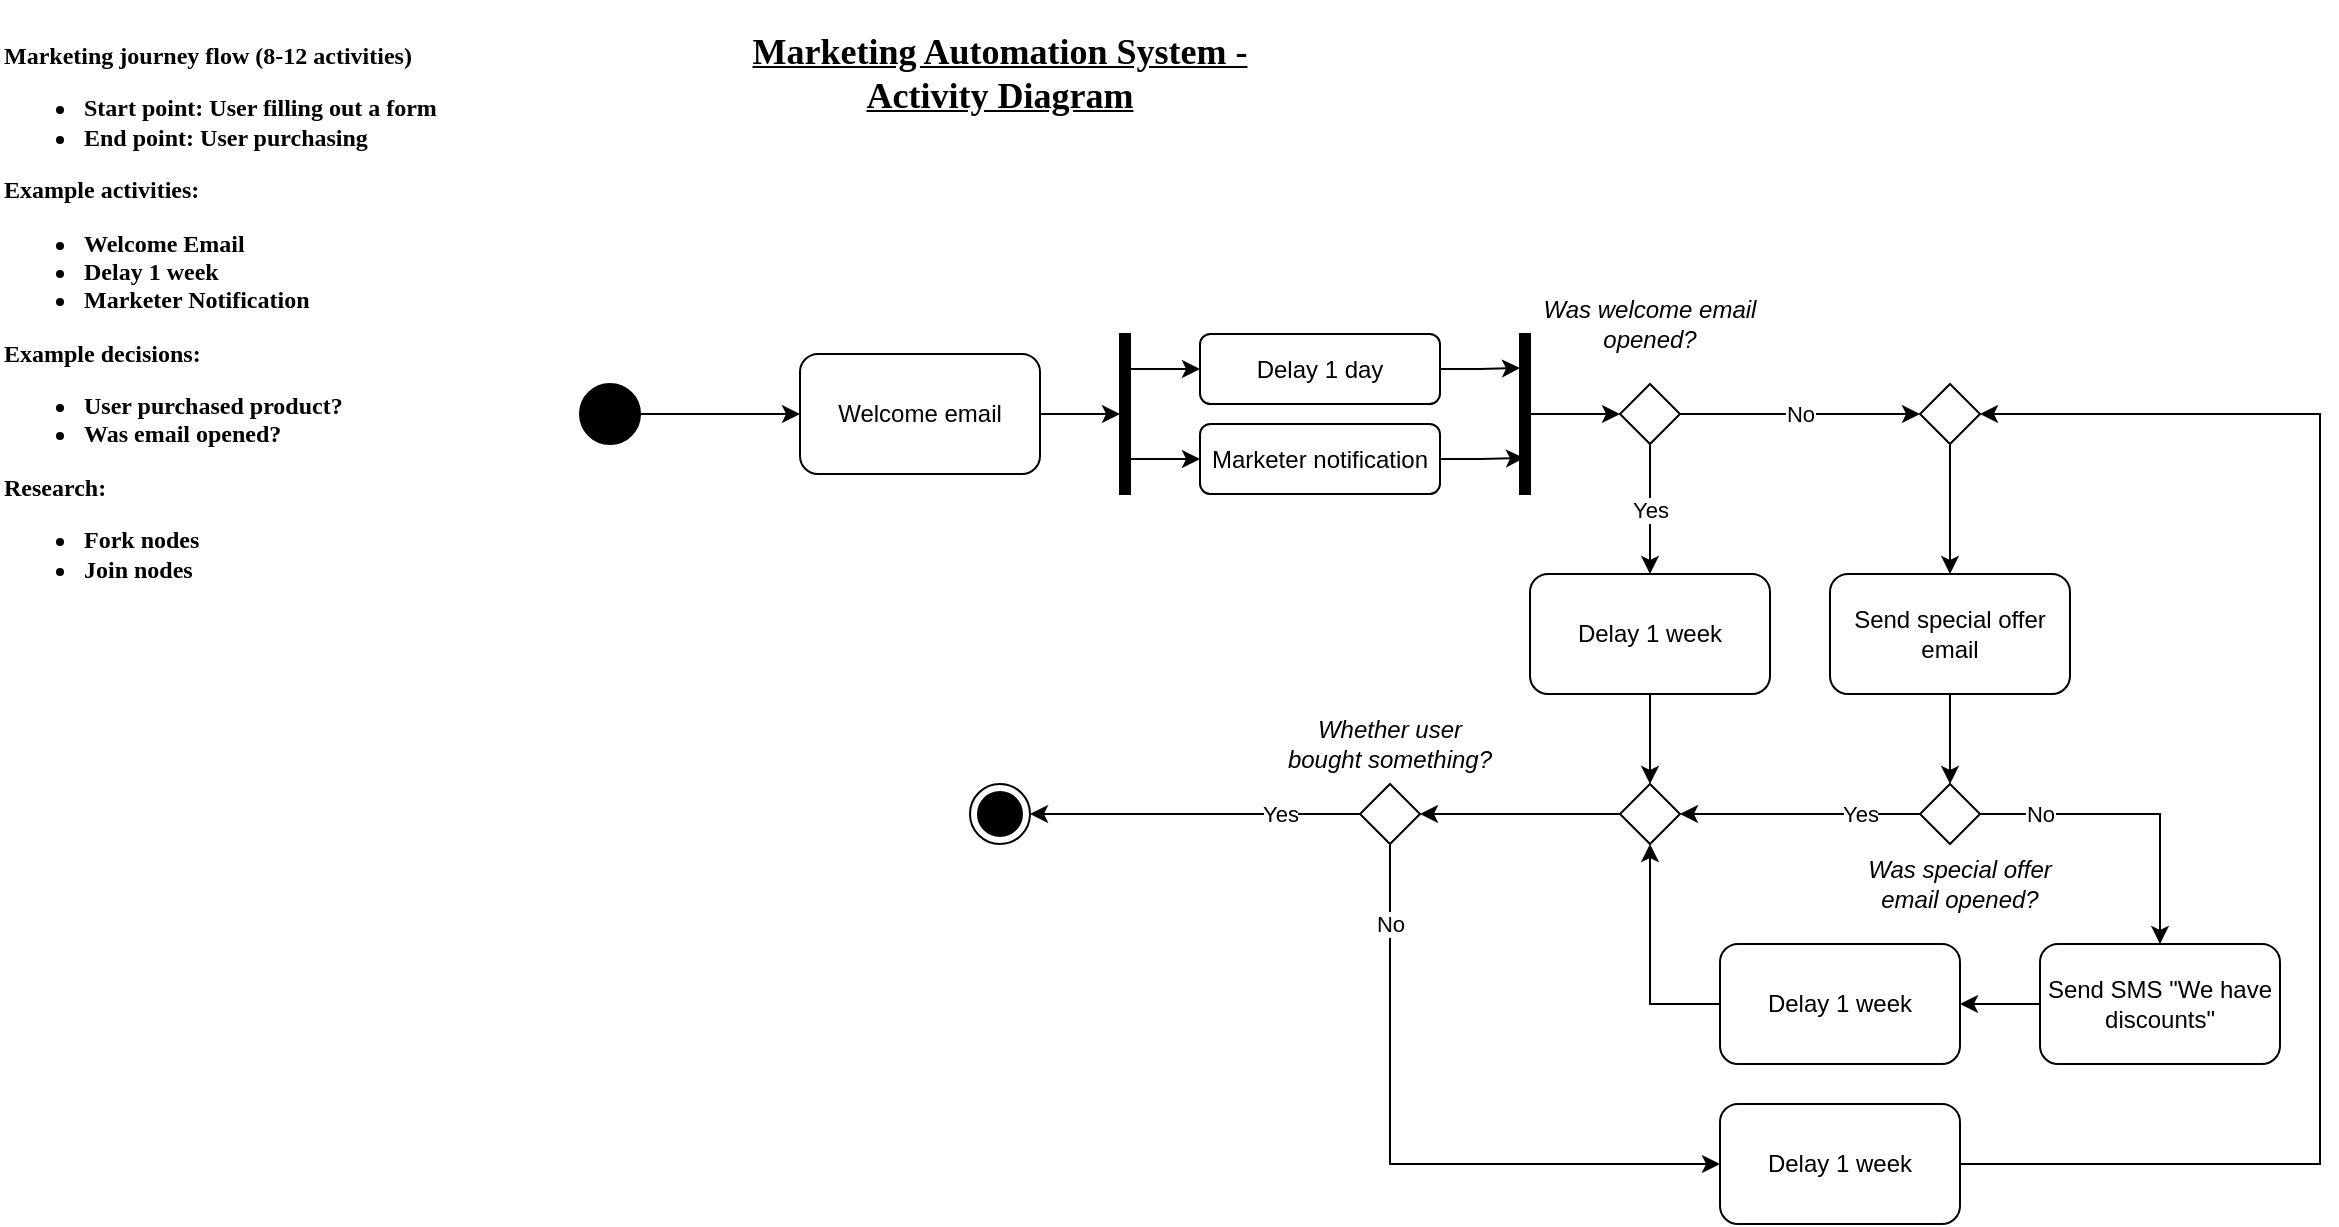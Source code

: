 <mxfile version="21.2.8" type="device">
  <diagram name="Página-1" id="bS0um604HjTBIm9ozXjI">
    <mxGraphModel dx="874" dy="476" grid="1" gridSize="10" guides="1" tooltips="1" connect="1" arrows="1" fold="1" page="1" pageScale="1" pageWidth="827" pageHeight="1169" background="#ffffff" math="0" shadow="0">
      <root>
        <mxCell id="0" />
        <mxCell id="1" parent="0" />
        <mxCell id="5KoaJ7LPTMomrqIIViI--1" value="Marketing journey flow (8-12 activities)&lt;br&gt;&lt;ul&gt;&lt;li&gt;Start point: User filling out a form&lt;/li&gt;&lt;li&gt;End point: User purchasing&lt;/li&gt;&lt;/ul&gt;&lt;div&gt;Example activities:&lt;/div&gt;&lt;div&gt;&lt;ul&gt;&lt;li&gt;Welcome Email&lt;/li&gt;&lt;li&gt;Delay 1 week&lt;/li&gt;&lt;li&gt;Marketer Notification&lt;/li&gt;&lt;/ul&gt;&lt;div&gt;Example decisions:&lt;/div&gt;&lt;/div&gt;&lt;div&gt;&lt;ul&gt;&lt;li&gt;User purchased product?&lt;/li&gt;&lt;li&gt;Was email opened?&lt;/li&gt;&lt;/ul&gt;&lt;div&gt;Research:&lt;/div&gt;&lt;/div&gt;&lt;div&gt;&lt;ul&gt;&lt;li&gt;Fork nodes&lt;/li&gt;&lt;li&gt;Join nodes&lt;/li&gt;&lt;/ul&gt;&lt;/div&gt;" style="text;html=1;strokeColor=none;fillColor=none;align=left;verticalAlign=middle;whiteSpace=wrap;rounded=0;fontFamily=Coming Soon;fontSource=https%3A%2F%2Ffonts.googleapis.com%2Fcss%3Ffamily%3DComing%2BSoon;fontStyle=1" parent="1" vertex="1">
          <mxGeometry x="40" y="40" width="240" height="280" as="geometry" />
        </mxCell>
        <mxCell id="5KoaJ7LPTMomrqIIViI--2" value="&lt;h2&gt;&lt;font data-font-src=&quot;https://fonts.googleapis.com/css?family=Coming+Soon&quot; face=&quot;Coming Soon&quot;&gt;&lt;u&gt;Marketing Automation System - Activity Diagram&lt;/u&gt;&lt;/font&gt;&lt;/h2&gt;" style="text;html=1;strokeColor=none;fillColor=none;align=center;verticalAlign=middle;whiteSpace=wrap;rounded=0;" parent="1" vertex="1">
          <mxGeometry x="400" y="40" width="280" height="30" as="geometry" />
        </mxCell>
        <mxCell id="Vjk0Jh2YQA5LBFPwiPRa-3" value="" style="edgeStyle=orthogonalEdgeStyle;rounded=0;orthogonalLoop=1;jettySize=auto;html=1;" edge="1" parent="1" source="Vjk0Jh2YQA5LBFPwiPRa-1" target="Vjk0Jh2YQA5LBFPwiPRa-2">
          <mxGeometry relative="1" as="geometry" />
        </mxCell>
        <mxCell id="Vjk0Jh2YQA5LBFPwiPRa-1" value="" style="ellipse;fillColor=strokeColor;html=1;" vertex="1" parent="1">
          <mxGeometry x="330" y="210" width="30" height="30" as="geometry" />
        </mxCell>
        <mxCell id="Vjk0Jh2YQA5LBFPwiPRa-5" value="" style="edgeStyle=orthogonalEdgeStyle;rounded=0;orthogonalLoop=1;jettySize=auto;html=1;" edge="1" parent="1" source="Vjk0Jh2YQA5LBFPwiPRa-2" target="Vjk0Jh2YQA5LBFPwiPRa-4">
          <mxGeometry relative="1" as="geometry" />
        </mxCell>
        <mxCell id="Vjk0Jh2YQA5LBFPwiPRa-2" value="Welcome email" style="rounded=1;whiteSpace=wrap;html=1;" vertex="1" parent="1">
          <mxGeometry x="440" y="195" width="120" height="60" as="geometry" />
        </mxCell>
        <mxCell id="Vjk0Jh2YQA5LBFPwiPRa-4" value="" style="html=1;points=[];perimeter=orthogonalPerimeter;fillColor=strokeColor;" vertex="1" parent="1">
          <mxGeometry x="600" y="185" width="5" height="80" as="geometry" />
        </mxCell>
        <mxCell id="Vjk0Jh2YQA5LBFPwiPRa-11" style="edgeStyle=orthogonalEdgeStyle;rounded=0;orthogonalLoop=1;jettySize=auto;html=1;exitX=1;exitY=0.5;exitDx=0;exitDy=0;entryX=0;entryY=0.213;entryDx=0;entryDy=0;entryPerimeter=0;" edge="1" parent="1" source="Vjk0Jh2YQA5LBFPwiPRa-6" target="Vjk0Jh2YQA5LBFPwiPRa-8">
          <mxGeometry relative="1" as="geometry" />
        </mxCell>
        <mxCell id="Vjk0Jh2YQA5LBFPwiPRa-12" style="edgeStyle=orthogonalEdgeStyle;rounded=0;orthogonalLoop=1;jettySize=auto;html=1;exitX=0;exitY=0.5;exitDx=0;exitDy=0;entryX=0.6;entryY=0.225;entryDx=0;entryDy=0;entryPerimeter=0;startArrow=classic;startFill=1;endArrow=none;endFill=0;" edge="1" parent="1" source="Vjk0Jh2YQA5LBFPwiPRa-6" target="Vjk0Jh2YQA5LBFPwiPRa-4">
          <mxGeometry relative="1" as="geometry" />
        </mxCell>
        <mxCell id="Vjk0Jh2YQA5LBFPwiPRa-6" value="Delay 1 day" style="rounded=1;whiteSpace=wrap;html=1;" vertex="1" parent="1">
          <mxGeometry x="640" y="185" width="120" height="35" as="geometry" />
        </mxCell>
        <mxCell id="Vjk0Jh2YQA5LBFPwiPRa-10" style="edgeStyle=orthogonalEdgeStyle;rounded=0;orthogonalLoop=1;jettySize=auto;html=1;exitX=1;exitY=0.5;exitDx=0;exitDy=0;entryX=0.4;entryY=0.775;entryDx=0;entryDy=0;entryPerimeter=0;" edge="1" parent="1" source="Vjk0Jh2YQA5LBFPwiPRa-7" target="Vjk0Jh2YQA5LBFPwiPRa-8">
          <mxGeometry relative="1" as="geometry" />
        </mxCell>
        <mxCell id="Vjk0Jh2YQA5LBFPwiPRa-13" style="edgeStyle=orthogonalEdgeStyle;rounded=0;orthogonalLoop=1;jettySize=auto;html=1;exitX=0;exitY=0.5;exitDx=0;exitDy=0;entryX=0.8;entryY=0.75;entryDx=0;entryDy=0;entryPerimeter=0;startArrow=classic;startFill=1;endArrow=none;endFill=0;" edge="1" parent="1" source="Vjk0Jh2YQA5LBFPwiPRa-7" target="Vjk0Jh2YQA5LBFPwiPRa-4">
          <mxGeometry relative="1" as="geometry" />
        </mxCell>
        <mxCell id="Vjk0Jh2YQA5LBFPwiPRa-7" value="Marketer notification" style="rounded=1;whiteSpace=wrap;html=1;" vertex="1" parent="1">
          <mxGeometry x="640" y="230" width="120" height="35" as="geometry" />
        </mxCell>
        <mxCell id="Vjk0Jh2YQA5LBFPwiPRa-15" value="" style="edgeStyle=orthogonalEdgeStyle;rounded=0;orthogonalLoop=1;jettySize=auto;html=1;" edge="1" parent="1" source="Vjk0Jh2YQA5LBFPwiPRa-8" target="Vjk0Jh2YQA5LBFPwiPRa-14">
          <mxGeometry relative="1" as="geometry" />
        </mxCell>
        <mxCell id="Vjk0Jh2YQA5LBFPwiPRa-8" value="" style="html=1;points=[];perimeter=orthogonalPerimeter;fillColor=strokeColor;" vertex="1" parent="1">
          <mxGeometry x="800" y="185" width="5" height="80" as="geometry" />
        </mxCell>
        <mxCell id="Vjk0Jh2YQA5LBFPwiPRa-18" value="No" style="edgeStyle=orthogonalEdgeStyle;rounded=0;orthogonalLoop=1;jettySize=auto;html=1;entryX=0;entryY=0.5;entryDx=0;entryDy=0;" edge="1" parent="1" source="Vjk0Jh2YQA5LBFPwiPRa-14" target="Vjk0Jh2YQA5LBFPwiPRa-17">
          <mxGeometry relative="1" as="geometry" />
        </mxCell>
        <mxCell id="Vjk0Jh2YQA5LBFPwiPRa-20" value="Yes" style="edgeStyle=orthogonalEdgeStyle;rounded=0;orthogonalLoop=1;jettySize=auto;html=1;" edge="1" parent="1" source="Vjk0Jh2YQA5LBFPwiPRa-14" target="Vjk0Jh2YQA5LBFPwiPRa-19">
          <mxGeometry relative="1" as="geometry" />
        </mxCell>
        <mxCell id="Vjk0Jh2YQA5LBFPwiPRa-14" value="" style="rhombus;" vertex="1" parent="1">
          <mxGeometry x="850" y="210" width="30" height="30" as="geometry" />
        </mxCell>
        <mxCell id="Vjk0Jh2YQA5LBFPwiPRa-16" value="Was welcome email opened?" style="text;html=1;strokeColor=none;fillColor=none;align=center;verticalAlign=middle;whiteSpace=wrap;rounded=0;fontStyle=2" vertex="1" parent="1">
          <mxGeometry x="810" y="160" width="110" height="40" as="geometry" />
        </mxCell>
        <mxCell id="Vjk0Jh2YQA5LBFPwiPRa-24" value="" style="edgeStyle=orthogonalEdgeStyle;rounded=0;orthogonalLoop=1;jettySize=auto;html=1;" edge="1" parent="1" source="Vjk0Jh2YQA5LBFPwiPRa-17" target="Vjk0Jh2YQA5LBFPwiPRa-23">
          <mxGeometry relative="1" as="geometry" />
        </mxCell>
        <mxCell id="Vjk0Jh2YQA5LBFPwiPRa-17" value="" style="rhombus;" vertex="1" parent="1">
          <mxGeometry x="1000" y="210" width="30" height="30" as="geometry" />
        </mxCell>
        <mxCell id="Vjk0Jh2YQA5LBFPwiPRa-22" value="" style="edgeStyle=orthogonalEdgeStyle;rounded=0;orthogonalLoop=1;jettySize=auto;html=1;" edge="1" parent="1" source="Vjk0Jh2YQA5LBFPwiPRa-19" target="Vjk0Jh2YQA5LBFPwiPRa-21">
          <mxGeometry relative="1" as="geometry" />
        </mxCell>
        <mxCell id="Vjk0Jh2YQA5LBFPwiPRa-19" value="Delay 1 week" style="rounded=1;whiteSpace=wrap;html=1;" vertex="1" parent="1">
          <mxGeometry x="805" y="305" width="120" height="60" as="geometry" />
        </mxCell>
        <mxCell id="Vjk0Jh2YQA5LBFPwiPRa-37" style="edgeStyle=orthogonalEdgeStyle;rounded=0;orthogonalLoop=1;jettySize=auto;html=1;entryX=1;entryY=0.5;entryDx=0;entryDy=0;" edge="1" parent="1" source="Vjk0Jh2YQA5LBFPwiPRa-21" target="Vjk0Jh2YQA5LBFPwiPRa-36">
          <mxGeometry relative="1" as="geometry" />
        </mxCell>
        <mxCell id="Vjk0Jh2YQA5LBFPwiPRa-21" value="" style="rhombus;" vertex="1" parent="1">
          <mxGeometry x="850" y="410" width="30" height="30" as="geometry" />
        </mxCell>
        <mxCell id="Vjk0Jh2YQA5LBFPwiPRa-28" value="" style="edgeStyle=orthogonalEdgeStyle;rounded=0;orthogonalLoop=1;jettySize=auto;html=1;" edge="1" parent="1" source="Vjk0Jh2YQA5LBFPwiPRa-23" target="Vjk0Jh2YQA5LBFPwiPRa-27">
          <mxGeometry relative="1" as="geometry" />
        </mxCell>
        <mxCell id="Vjk0Jh2YQA5LBFPwiPRa-23" value="Send special offer email" style="rounded=1;whiteSpace=wrap;html=1;" vertex="1" parent="1">
          <mxGeometry x="955" y="305" width="120" height="60" as="geometry" />
        </mxCell>
        <mxCell id="Vjk0Jh2YQA5LBFPwiPRa-29" value="Yes" style="edgeStyle=orthogonalEdgeStyle;rounded=0;orthogonalLoop=1;jettySize=auto;html=1;entryX=1;entryY=0.5;entryDx=0;entryDy=0;" edge="1" parent="1" source="Vjk0Jh2YQA5LBFPwiPRa-27" target="Vjk0Jh2YQA5LBFPwiPRa-21">
          <mxGeometry x="-0.5" relative="1" as="geometry">
            <mxPoint as="offset" />
          </mxGeometry>
        </mxCell>
        <mxCell id="Vjk0Jh2YQA5LBFPwiPRa-31" value="No" style="edgeStyle=orthogonalEdgeStyle;rounded=0;orthogonalLoop=1;jettySize=auto;html=1;" edge="1" parent="1" source="Vjk0Jh2YQA5LBFPwiPRa-27" target="Vjk0Jh2YQA5LBFPwiPRa-32">
          <mxGeometry x="-0.613" relative="1" as="geometry">
            <mxPoint x="1120" y="480" as="targetPoint" />
            <mxPoint as="offset" />
          </mxGeometry>
        </mxCell>
        <mxCell id="Vjk0Jh2YQA5LBFPwiPRa-27" value="" style="rhombus;" vertex="1" parent="1">
          <mxGeometry x="1000" y="410" width="30" height="30" as="geometry" />
        </mxCell>
        <mxCell id="Vjk0Jh2YQA5LBFPwiPRa-30" value="Was special offer email opened?" style="text;html=1;strokeColor=none;fillColor=none;align=center;verticalAlign=middle;whiteSpace=wrap;rounded=0;fontStyle=2" vertex="1" parent="1">
          <mxGeometry x="960" y="440" width="120" height="40" as="geometry" />
        </mxCell>
        <mxCell id="Vjk0Jh2YQA5LBFPwiPRa-34" value="" style="edgeStyle=orthogonalEdgeStyle;rounded=0;orthogonalLoop=1;jettySize=auto;html=1;" edge="1" parent="1" source="Vjk0Jh2YQA5LBFPwiPRa-32" target="Vjk0Jh2YQA5LBFPwiPRa-33">
          <mxGeometry relative="1" as="geometry" />
        </mxCell>
        <mxCell id="Vjk0Jh2YQA5LBFPwiPRa-32" value="Send SMS &quot;We have discounts&quot;" style="rounded=1;whiteSpace=wrap;html=1;" vertex="1" parent="1">
          <mxGeometry x="1060" y="490" width="120" height="60" as="geometry" />
        </mxCell>
        <mxCell id="Vjk0Jh2YQA5LBFPwiPRa-35" style="edgeStyle=orthogonalEdgeStyle;rounded=0;orthogonalLoop=1;jettySize=auto;html=1;entryX=0.5;entryY=1;entryDx=0;entryDy=0;" edge="1" parent="1" source="Vjk0Jh2YQA5LBFPwiPRa-33" target="Vjk0Jh2YQA5LBFPwiPRa-21">
          <mxGeometry relative="1" as="geometry" />
        </mxCell>
        <mxCell id="Vjk0Jh2YQA5LBFPwiPRa-33" value="Delay 1 week" style="whiteSpace=wrap;html=1;rounded=1;" vertex="1" parent="1">
          <mxGeometry x="900" y="490" width="120" height="60" as="geometry" />
        </mxCell>
        <mxCell id="Vjk0Jh2YQA5LBFPwiPRa-40" value="Yes" style="edgeStyle=orthogonalEdgeStyle;rounded=0;orthogonalLoop=1;jettySize=auto;html=1;entryX=1;entryY=0.5;entryDx=0;entryDy=0;" edge="1" parent="1" source="Vjk0Jh2YQA5LBFPwiPRa-36" target="Vjk0Jh2YQA5LBFPwiPRa-39">
          <mxGeometry x="-0.515" relative="1" as="geometry">
            <mxPoint as="offset" />
          </mxGeometry>
        </mxCell>
        <mxCell id="Vjk0Jh2YQA5LBFPwiPRa-42" value="No" style="edgeStyle=orthogonalEdgeStyle;rounded=0;orthogonalLoop=1;jettySize=auto;html=1;entryX=0;entryY=0.5;entryDx=0;entryDy=0;" edge="1" parent="1" source="Vjk0Jh2YQA5LBFPwiPRa-36" target="Vjk0Jh2YQA5LBFPwiPRa-43">
          <mxGeometry x="-0.754" relative="1" as="geometry">
            <mxPoint x="735" y="505" as="targetPoint" />
            <Array as="points">
              <mxPoint x="735" y="600" />
            </Array>
            <mxPoint as="offset" />
          </mxGeometry>
        </mxCell>
        <mxCell id="Vjk0Jh2YQA5LBFPwiPRa-36" value="" style="rhombus;" vertex="1" parent="1">
          <mxGeometry x="720" y="410" width="30" height="30" as="geometry" />
        </mxCell>
        <mxCell id="Vjk0Jh2YQA5LBFPwiPRa-38" value="Whether user bought something?" style="text;html=1;strokeColor=none;fillColor=none;align=center;verticalAlign=middle;whiteSpace=wrap;rounded=0;fontStyle=2" vertex="1" parent="1">
          <mxGeometry x="680" y="370" width="110" height="40" as="geometry" />
        </mxCell>
        <mxCell id="Vjk0Jh2YQA5LBFPwiPRa-39" value="" style="ellipse;html=1;shape=endState;fillColor=strokeColor;" vertex="1" parent="1">
          <mxGeometry x="525" y="410" width="30" height="30" as="geometry" />
        </mxCell>
        <mxCell id="Vjk0Jh2YQA5LBFPwiPRa-44" style="edgeStyle=orthogonalEdgeStyle;rounded=0;orthogonalLoop=1;jettySize=auto;html=1;entryX=1;entryY=0.5;entryDx=0;entryDy=0;" edge="1" parent="1" source="Vjk0Jh2YQA5LBFPwiPRa-43" target="Vjk0Jh2YQA5LBFPwiPRa-17">
          <mxGeometry relative="1" as="geometry">
            <Array as="points">
              <mxPoint x="1200" y="600" />
              <mxPoint x="1200" y="225" />
            </Array>
          </mxGeometry>
        </mxCell>
        <mxCell id="Vjk0Jh2YQA5LBFPwiPRa-43" value="Delay 1 week" style="rounded=1;whiteSpace=wrap;html=1;" vertex="1" parent="1">
          <mxGeometry x="900" y="570" width="120" height="60" as="geometry" />
        </mxCell>
      </root>
    </mxGraphModel>
  </diagram>
</mxfile>
